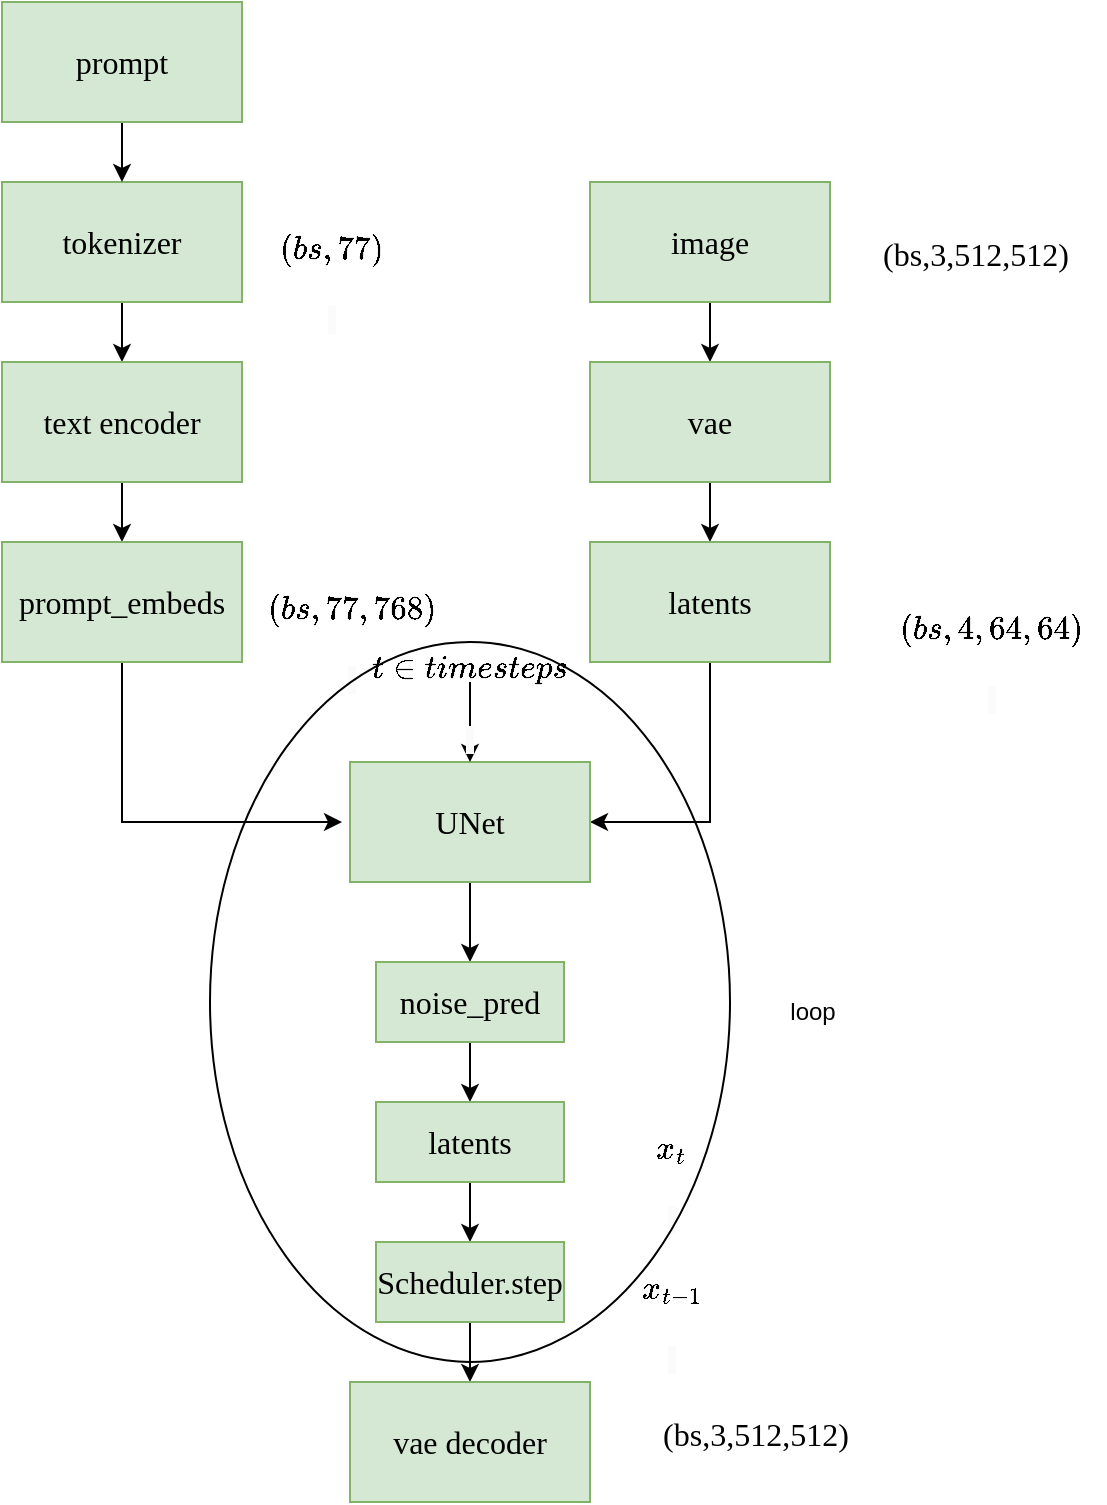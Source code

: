 <mxfile version="24.4.4" type="github">
  <diagram name="第 1 页" id="zFLu3c_3kCtUa56xdU8w">
    <mxGraphModel dx="954" dy="546" grid="1" gridSize="10" guides="1" tooltips="1" connect="1" arrows="1" fold="1" page="1" pageScale="1" pageWidth="827" pageHeight="1169" math="1" shadow="0">
      <root>
        <mxCell id="0" />
        <mxCell id="1" parent="0" />
        <mxCell id="0Uj_182mukfgPLFCglk5-11" value="" style="edgeStyle=orthogonalEdgeStyle;rounded=0;orthogonalLoop=1;jettySize=auto;html=1;" parent="1" source="0Uj_182mukfgPLFCglk5-2" target="0Uj_182mukfgPLFCglk5-10" edge="1">
          <mxGeometry relative="1" as="geometry" />
        </mxCell>
        <mxCell id="0Uj_182mukfgPLFCglk5-2" value="&lt;font style=&quot;font-size: 16px;&quot; face=&quot;Times New Roman&quot;&gt;tokenizer&lt;/font&gt;" style="rounded=0;whiteSpace=wrap;html=1;fillColor=#d5e8d4;strokeColor=#82b366;" parent="1" vertex="1">
          <mxGeometry x="120" y="250" width="120" height="60" as="geometry" />
        </mxCell>
        <mxCell id="0Uj_182mukfgPLFCglk5-8" style="edgeStyle=orthogonalEdgeStyle;rounded=0;orthogonalLoop=1;jettySize=auto;html=1;entryX=0.5;entryY=0;entryDx=0;entryDy=0;" parent="1" source="0Uj_182mukfgPLFCglk5-6" target="0Uj_182mukfgPLFCglk5-2" edge="1">
          <mxGeometry relative="1" as="geometry" />
        </mxCell>
        <mxCell id="0Uj_182mukfgPLFCglk5-6" value="&lt;font style=&quot;font-size: 16px;&quot; face=&quot;Times New Roman&quot;&gt;prompt&lt;/font&gt;" style="rounded=0;whiteSpace=wrap;html=1;fillColor=#d5e8d4;strokeColor=#82b366;" parent="1" vertex="1">
          <mxGeometry x="120" y="160" width="120" height="60" as="geometry" />
        </mxCell>
        <mxCell id="0Uj_182mukfgPLFCglk5-9" value="&lt;span style=&quot;color: rgb(0, 0, 0); font-style: normal; font-variant-ligatures: normal; font-variant-caps: normal; font-weight: 400; letter-spacing: normal; orphans: 2; text-indent: 0px; text-transform: none; widows: 2; word-spacing: 0px; -webkit-text-stroke-width: 0px; white-space: nowrap; background-color: rgb(251, 251, 251); text-decoration-thickness: initial; text-decoration-style: initial; text-decoration-color: initial; float: none; display: inline !important;&quot;&gt;&lt;font style=&quot;font-size: 16px;&quot; face=&quot;Times New Roman&quot;&gt;$$(bs,77)$$&amp;nbsp;&lt;/font&gt;&lt;/span&gt;" style="text;whiteSpace=wrap;html=1;align=center;" parent="1" vertex="1">
          <mxGeometry x="230" y="250" width="110" height="40" as="geometry" />
        </mxCell>
        <mxCell id="dDrSIo_M-joIJ-irDC6m-10" value="" style="edgeStyle=orthogonalEdgeStyle;rounded=0;orthogonalLoop=1;jettySize=auto;html=1;" edge="1" parent="1" source="0Uj_182mukfgPLFCglk5-10" target="dDrSIo_M-joIJ-irDC6m-7">
          <mxGeometry relative="1" as="geometry" />
        </mxCell>
        <mxCell id="0Uj_182mukfgPLFCglk5-10" value="&lt;font style=&quot;font-size: 16px;&quot; face=&quot;Times New Roman&quot;&gt;text encoder&lt;/font&gt;" style="rounded=0;whiteSpace=wrap;html=1;fillColor=#d5e8d4;strokeColor=#82b366;" parent="1" vertex="1">
          <mxGeometry x="120" y="340" width="120" height="60" as="geometry" />
        </mxCell>
        <mxCell id="0Uj_182mukfgPLFCglk5-12" value="&lt;span style=&quot;color: rgb(0, 0, 0); font-style: normal; font-variant-ligatures: normal; font-variant-caps: normal; font-weight: 400; letter-spacing: normal; orphans: 2; text-indent: 0px; text-transform: none; widows: 2; word-spacing: 0px; -webkit-text-stroke-width: 0px; white-space: nowrap; background-color: rgb(251, 251, 251); text-decoration-thickness: initial; text-decoration-style: initial; text-decoration-color: initial; float: none; display: inline !important;&quot;&gt;&lt;font style=&quot;font-size: 16px;&quot; face=&quot;Times New Roman&quot;&gt;$$(bs,77,768)$$&amp;nbsp;&lt;/font&gt;&lt;/span&gt;" style="text;whiteSpace=wrap;html=1;align=center;" parent="1" vertex="1">
          <mxGeometry x="240" y="430" width="110" height="40" as="geometry" />
        </mxCell>
        <mxCell id="dDrSIo_M-joIJ-irDC6m-3" value="" style="edgeStyle=orthogonalEdgeStyle;rounded=0;orthogonalLoop=1;jettySize=auto;html=1;" edge="1" parent="1" source="dDrSIo_M-joIJ-irDC6m-1" target="dDrSIo_M-joIJ-irDC6m-2">
          <mxGeometry relative="1" as="geometry" />
        </mxCell>
        <mxCell id="dDrSIo_M-joIJ-irDC6m-1" value="&lt;font style=&quot;font-size: 16px;&quot; face=&quot;Times New Roman&quot;&gt;image&lt;/font&gt;" style="rounded=0;whiteSpace=wrap;html=1;fillColor=#d5e8d4;strokeColor=#82b366;" vertex="1" parent="1">
          <mxGeometry x="414" y="250" width="120" height="60" as="geometry" />
        </mxCell>
        <mxCell id="dDrSIo_M-joIJ-irDC6m-11" value="" style="edgeStyle=orthogonalEdgeStyle;rounded=0;orthogonalLoop=1;jettySize=auto;html=1;" edge="1" parent="1" source="dDrSIo_M-joIJ-irDC6m-2" target="dDrSIo_M-joIJ-irDC6m-9">
          <mxGeometry relative="1" as="geometry" />
        </mxCell>
        <mxCell id="dDrSIo_M-joIJ-irDC6m-2" value="&lt;font style=&quot;font-size: 16px;&quot; face=&quot;Times New Roman&quot;&gt;vae&lt;/font&gt;" style="rounded=0;whiteSpace=wrap;html=1;fillColor=#d5e8d4;strokeColor=#82b366;" vertex="1" parent="1">
          <mxGeometry x="414" y="340" width="120" height="60" as="geometry" />
        </mxCell>
        <mxCell id="dDrSIo_M-joIJ-irDC6m-4" value="&lt;span style=&quot;color: rgb(0, 0, 0); font-style: normal; font-variant-ligatures: normal; font-variant-caps: normal; font-weight: 400; letter-spacing: normal; orphans: 2; text-indent: 0px; text-transform: none; widows: 2; word-spacing: 0px; -webkit-text-stroke-width: 0px; white-space: nowrap; background-color: rgb(251, 251, 251); text-decoration-thickness: initial; text-decoration-style: initial; text-decoration-color: initial; float: none; display: inline !important;&quot;&gt;&lt;font style=&quot;font-size: 16px;&quot; face=&quot;Times New Roman&quot;&gt;$$(bs,4,64,64)$$&amp;nbsp;&lt;/font&gt;&lt;/span&gt;" style="text;whiteSpace=wrap;html=1;align=center;" vertex="1" parent="1">
          <mxGeometry x="560" y="440" width="110" height="40" as="geometry" />
        </mxCell>
        <mxCell id="dDrSIo_M-joIJ-irDC6m-6" value="&lt;font face=&quot;Times New Roman&quot;&gt;&lt;span style=&quot;font-size: 16px; text-wrap: nowrap;&quot;&gt;&amp;nbsp;(bs,3,512,512)&lt;/span&gt;&lt;/font&gt;" style="text;whiteSpace=wrap;html=1;align=center;" vertex="1" parent="1">
          <mxGeometry x="550" y="270" width="110" height="40" as="geometry" />
        </mxCell>
        <mxCell id="dDrSIo_M-joIJ-irDC6m-17" style="edgeStyle=orthogonalEdgeStyle;rounded=0;orthogonalLoop=1;jettySize=auto;html=1;exitX=0.5;exitY=1;exitDx=0;exitDy=0;" edge="1" parent="1" source="dDrSIo_M-joIJ-irDC6m-7">
          <mxGeometry relative="1" as="geometry">
            <mxPoint x="290" y="570" as="targetPoint" />
            <Array as="points">
              <mxPoint x="180" y="570" />
            </Array>
          </mxGeometry>
        </mxCell>
        <mxCell id="dDrSIo_M-joIJ-irDC6m-7" value="prompt_embeds" style="rounded=0;whiteSpace=wrap;fillColor=#d5e8d4;strokeColor=#82b366;fontFamily=Times New Roman;fontSize=16;" vertex="1" parent="1">
          <mxGeometry x="120" y="430" width="120" height="60" as="geometry" />
        </mxCell>
        <mxCell id="dDrSIo_M-joIJ-irDC6m-16" style="edgeStyle=orthogonalEdgeStyle;rounded=0;orthogonalLoop=1;jettySize=auto;html=1;entryX=1;entryY=0.5;entryDx=0;entryDy=0;" edge="1" parent="1" source="dDrSIo_M-joIJ-irDC6m-9" target="dDrSIo_M-joIJ-irDC6m-13">
          <mxGeometry relative="1" as="geometry" />
        </mxCell>
        <mxCell id="dDrSIo_M-joIJ-irDC6m-9" value="&lt;font style=&quot;font-size: 16px;&quot; face=&quot;Times New Roman&quot;&gt;latents&lt;/font&gt;" style="rounded=0;whiteSpace=wrap;html=1;fillColor=#d5e8d4;strokeColor=#82b366;" vertex="1" parent="1">
          <mxGeometry x="414" y="430" width="120" height="60" as="geometry" />
        </mxCell>
        <mxCell id="dDrSIo_M-joIJ-irDC6m-23" value="" style="edgeStyle=orthogonalEdgeStyle;rounded=0;orthogonalLoop=1;jettySize=auto;html=1;" edge="1" parent="1" source="dDrSIo_M-joIJ-irDC6m-13" target="dDrSIo_M-joIJ-irDC6m-22">
          <mxGeometry relative="1" as="geometry" />
        </mxCell>
        <mxCell id="dDrSIo_M-joIJ-irDC6m-13" value="&lt;font style=&quot;font-size: 16px;&quot; face=&quot;Times New Roman&quot;&gt;UNet&lt;/font&gt;" style="rounded=0;whiteSpace=wrap;html=1;fillColor=#d5e8d4;strokeColor=#82b366;" vertex="1" parent="1">
          <mxGeometry x="294" y="540" width="120" height="60" as="geometry" />
        </mxCell>
        <mxCell id="dDrSIo_M-joIJ-irDC6m-21" value="" style="edgeStyle=orthogonalEdgeStyle;rounded=0;orthogonalLoop=1;jettySize=auto;html=1;" edge="1" parent="1" source="dDrSIo_M-joIJ-irDC6m-18" target="dDrSIo_M-joIJ-irDC6m-13">
          <mxGeometry relative="1" as="geometry" />
        </mxCell>
        <mxCell id="dDrSIo_M-joIJ-irDC6m-18" value="&lt;span style=&quot;color: rgb(0, 0, 0); font-style: normal; font-variant-ligatures: normal; font-variant-caps: normal; font-weight: 400; letter-spacing: normal; orphans: 2; text-indent: 0px; text-transform: none; widows: 2; word-spacing: 0px; -webkit-text-stroke-width: 0px; white-space: nowrap; background-color: rgb(251, 251, 251); text-decoration-thickness: initial; text-decoration-style: initial; text-decoration-color: initial; float: none; display: inline !important;&quot;&gt;&lt;font style=&quot;font-size: 16px;&quot; face=&quot;Times New Roman&quot;&gt;$$t \in timesteps$$&amp;nbsp;&lt;/font&gt;&lt;/span&gt;" style="text;whiteSpace=wrap;html=1;align=center;" vertex="1" parent="1">
          <mxGeometry x="299" y="460" width="110" height="40" as="geometry" />
        </mxCell>
        <mxCell id="dDrSIo_M-joIJ-irDC6m-31" value="" style="edgeStyle=orthogonalEdgeStyle;rounded=0;orthogonalLoop=1;jettySize=auto;html=1;" edge="1" parent="1" source="dDrSIo_M-joIJ-irDC6m-22" target="dDrSIo_M-joIJ-irDC6m-26">
          <mxGeometry relative="1" as="geometry" />
        </mxCell>
        <mxCell id="dDrSIo_M-joIJ-irDC6m-22" value="&lt;font style=&quot;font-size: 16px;&quot; face=&quot;Times New Roman&quot;&gt;noise_pred&lt;/font&gt;" style="rounded=0;whiteSpace=wrap;html=1;fillColor=#d5e8d4;strokeColor=#82b366;" vertex="1" parent="1">
          <mxGeometry x="307" y="640" width="94" height="40" as="geometry" />
        </mxCell>
        <mxCell id="dDrSIo_M-joIJ-irDC6m-33" value="" style="edgeStyle=orthogonalEdgeStyle;rounded=0;orthogonalLoop=1;jettySize=auto;html=1;" edge="1" parent="1" source="dDrSIo_M-joIJ-irDC6m-26" target="dDrSIo_M-joIJ-irDC6m-32">
          <mxGeometry relative="1" as="geometry" />
        </mxCell>
        <mxCell id="dDrSIo_M-joIJ-irDC6m-26" value="&lt;font style=&quot;font-size: 16px;&quot; face=&quot;Times New Roman&quot;&gt;latents&lt;/font&gt;" style="rounded=0;whiteSpace=wrap;html=1;fillColor=#d5e8d4;strokeColor=#82b366;" vertex="1" parent="1">
          <mxGeometry x="307" y="710" width="94" height="40" as="geometry" />
        </mxCell>
        <mxCell id="dDrSIo_M-joIJ-irDC6m-28" value="&lt;span style=&quot;color: rgb(0, 0, 0); font-style: normal; font-variant-ligatures: normal; font-variant-caps: normal; font-weight: 400; letter-spacing: normal; orphans: 2; text-indent: 0px; text-transform: none; widows: 2; word-spacing: 0px; -webkit-text-stroke-width: 0px; white-space: nowrap; background-color: rgb(251, 251, 251); text-decoration-thickness: initial; text-decoration-style: initial; text-decoration-color: initial; float: none; display: inline !important;&quot;&gt;&lt;font style=&quot;font-size: 16px;&quot; face=&quot;Times New Roman&quot;&gt;$$ x_t $$&amp;nbsp;&lt;/font&gt;&lt;/span&gt;" style="text;whiteSpace=wrap;html=1;align=center;" vertex="1" parent="1">
          <mxGeometry x="400" y="700" width="110" height="40" as="geometry" />
        </mxCell>
        <mxCell id="dDrSIo_M-joIJ-irDC6m-40" value="" style="edgeStyle=orthogonalEdgeStyle;rounded=0;orthogonalLoop=1;jettySize=auto;html=1;" edge="1" parent="1" source="dDrSIo_M-joIJ-irDC6m-32" target="dDrSIo_M-joIJ-irDC6m-38">
          <mxGeometry relative="1" as="geometry" />
        </mxCell>
        <mxCell id="dDrSIo_M-joIJ-irDC6m-32" value="&lt;font style=&quot;font-size: 16px;&quot; face=&quot;Times New Roman&quot;&gt;Scheduler.step&lt;/font&gt;" style="rounded=0;whiteSpace=wrap;html=1;fillColor=#d5e8d4;strokeColor=#82b366;" vertex="1" parent="1">
          <mxGeometry x="307" y="780" width="94" height="40" as="geometry" />
        </mxCell>
        <mxCell id="dDrSIo_M-joIJ-irDC6m-34" value="&lt;span style=&quot;color: rgb(0, 0, 0); font-style: normal; font-variant-ligatures: normal; font-variant-caps: normal; font-weight: 400; letter-spacing: normal; orphans: 2; text-indent: 0px; text-transform: none; widows: 2; word-spacing: 0px; -webkit-text-stroke-width: 0px; white-space: nowrap; background-color: rgb(251, 251, 251); text-decoration-thickness: initial; text-decoration-style: initial; text-decoration-color: initial; float: none; display: inline !important;&quot;&gt;&lt;font style=&quot;font-size: 16px;&quot; face=&quot;Times New Roman&quot;&gt;$$ x_{t-1} $$&amp;nbsp;&lt;/font&gt;&lt;/span&gt;" style="text;whiteSpace=wrap;html=1;align=center;" vertex="1" parent="1">
          <mxGeometry x="400" y="770" width="110" height="40" as="geometry" />
        </mxCell>
        <mxCell id="dDrSIo_M-joIJ-irDC6m-37" value="" style="ellipse;whiteSpace=wrap;html=1;fillColor=none;" vertex="1" parent="1">
          <mxGeometry x="224" y="480" width="260" height="360" as="geometry" />
        </mxCell>
        <mxCell id="dDrSIo_M-joIJ-irDC6m-38" value="vae decoder" style="rounded=0;whiteSpace=wrap;fillColor=#d5e8d4;strokeColor=#82b366;fontFamily=Times New Roman;fontSize=16;" vertex="1" parent="1">
          <mxGeometry x="294" y="850" width="120" height="60" as="geometry" />
        </mxCell>
        <mxCell id="dDrSIo_M-joIJ-irDC6m-39" value="&lt;font face=&quot;Times New Roman&quot;&gt;&lt;span style=&quot;font-size: 16px; text-wrap: nowrap;&quot;&gt;&amp;nbsp;(bs,3,512,512)&lt;/span&gt;&lt;/font&gt;" style="text;whiteSpace=wrap;html=1;align=center;" vertex="1" parent="1">
          <mxGeometry x="440" y="860" width="110" height="40" as="geometry" />
        </mxCell>
        <mxCell id="dDrSIo_M-joIJ-irDC6m-44" value="loop" style="text;html=1;align=center;verticalAlign=middle;resizable=0;points=[];autosize=1;strokeColor=none;fillColor=none;" vertex="1" parent="1">
          <mxGeometry x="500" y="650" width="50" height="30" as="geometry" />
        </mxCell>
      </root>
    </mxGraphModel>
  </diagram>
</mxfile>
